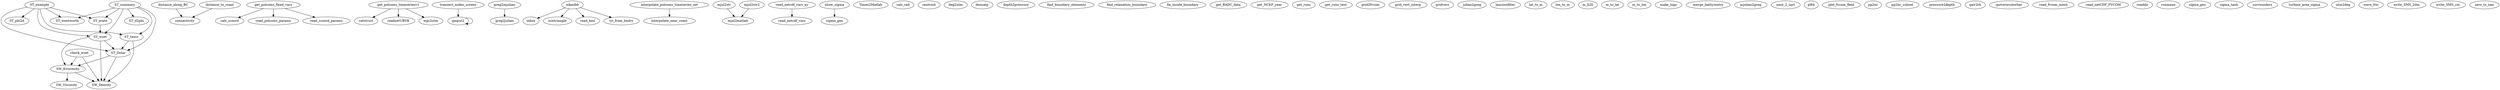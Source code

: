 /* Created by mdot for Matlab */
digraph m2html {
  ST_Dstar -> SW_Density;
  ST_Dstar -> SW_Kviscosity;
  ST_erate -> ST_wset;
  ST_example -> ST_Dstar;
  ST_example -> ST_erate;
  ST_example -> ST_phi2d;
  ST_example -> ST_taucr;
  ST_example -> ST_wentworth;
  ST_example -> ST_wset;
  ST_summary -> ST_Dstar;
  ST_summary -> ST_d2phi;
  ST_summary -> ST_erate;
  ST_summary -> ST_taucr;
  ST_summary -> ST_wentworth;
  ST_summary -> ST_wset;
  ST_taucr -> ST_Dstar;
  ST_taucr -> SW_Density;
  ST_wset -> ST_Dstar;
  ST_wset -> SW_Density;
  ST_wset -> SW_Kviscosity;
  SW_Kviscosity -> SW_Density;
  SW_Kviscosity -> SW_Viscosity;
  check_wset -> SW_Density;
  check_wset -> SW_Kviscosity;
  distance_along_BC -> connectivity;
  distance_to_coast -> connectivity;
  get_polcoms_fixed_vars -> calc_scoord;
  get_polcoms_fixed_vars -> read_polcoms_params;
  get_polcoms_fixed_vars -> read_scoord_params;
  get_polcoms_timeseriesv1 -> catstruct;
  get_polcoms_timeseriesv1 -> readzetUBVB;
  get_polcoms_timeseriesv1 -> wgs2utm;
  ginput2 -> ginput2;
  greg2mjulian -> greg2julian;
  inkmlbb -> inbox;
  inkmlbb -> isintriangle;
  inkmlbb -> read_kml;
  inkmlbb -> tri_from_bndry;
  interpolate_polcoms_timeseries_zet -> interpolate_near_coast;
  mjul2str -> mjul2matlab;
  mjul2str2 -> mjul2matlab;
  read_netcdf_vars_xy -> read_netcdf_vars;
  show_sigma -> sigma_gen;
  transect_nodes_screen -> ginput2;

  ST_Dstar [URL="ST_Dstar.html"];
  ST_d2phi [URL="ST_d2phi.html"];
  ST_erate [URL="ST_erate.html"];
  ST_example [URL="ST_example.html"];
  ST_phi2d [URL="ST_phi2d.html"];
  ST_summary [URL="ST_summary.html"];
  ST_taucr [URL="ST_taucr.html"];
  ST_wentworth [URL="ST_wentworth.html"];
  ST_wset [URL="ST_wset.html"];
  SW_Density [URL="SW_Density.html"];
  SW_Kviscosity [URL="SW_Kviscosity.html"];
  SW_Viscosity [URL="SW_Viscosity.html"];
  Times2Matlab [URL="Times2Matlab.html"];
  calc_rad [URL="calc_rad.html"];
  calc_scoord [URL="calc_scoord.html"];
  catstruct [URL="catstruct.html"];
  centroid [URL="centroid.html"];
  check_wset [URL="check_wset.html"];
  connectivity [URL="connectivity.html"];
  deg2utm [URL="deg2utm.html"];
  densatp [URL="densatp.html"];
  depth2pressure [URL="depth2pressure.html"];
  distance_along_BC [URL="distance_along_BC.html"];
  distance_to_coast [URL="distance_to_coast.html"];
  find_boundary_elements [URL="find_boundary_elements.html"];
  find_relaxation_boundary [URL="find_relaxation_boundary.html"];
  fix_inside_boundary [URL="fix_inside_boundary.html"];
  get_BADC_data [URL="get_BADC_data.html"];
  get_NCEP_year [URL="get_NCEP_year.html"];
  get_polcoms_fixed_vars [URL="get_polcoms_fixed_vars.html"];
  get_polcoms_timeseriesv1 [URL="get_polcoms_timeseriesv1.html"];
  get_runs [URL="get_runs.html"];
  get_runs_test [URL="get_runs_test.html"];
  ginput2 [URL="ginput2.html"];
  greg2julian [URL="greg2julian.html"];
  greg2mjulian [URL="greg2mjulian.html"];
  grid2fvcom [URL="grid2fvcom.html"];
  grid_vert_interp [URL="grid_vert_interp.html"];
  gridvecs [URL="gridvecs.html"];
  inbox [URL="inbox.html"];
  inkmlbb [URL="inkmlbb.html"];
  interpolate_near_coast [URL="interpolate_near_coast.html"];
  interpolate_polcoms_timeseries_zet [URL="interpolate_polcoms_timeseries_zet.html"];
  isintriangle [URL="isintriangle.html"];
  julian2greg [URL="julian2greg.html"];
  lanczosfilter [URL="lanczosfilter.html"];
  lat_to_m [URL="lat_to_m.html"];
  lon_to_m [URL="lon_to_m.html"];
  m_ll2ll [URL="m_ll2ll.html"];
  m_to_lat [URL="m_to_lat.html"];
  m_to_lon [URL="m_to_lon.html"];
  make_logo [URL="make_logo.html"];
  merge_bathymetry [URL="merge_bathymetry.html"];
  mjul2matlab [URL="mjul2matlab.html"];
  mjul2str [URL="mjul2str.html"];
  mjul2str2 [URL="mjul2str2.html"];
  mjulian2greg [URL="mjulian2greg.html"];
  naut_2_cart [URL="naut_2_cart.html"];
  pl64 [URL="pl64.html"];
  plot_fvcom_field [URL="plot_fvcom_field.html"];
  pp2nc [URL="pp2nc.html"];
  pp2nc_subset [URL="pp2nc_subset.html"];
  pressure2depth [URL="pressure2depth.html"];
  qair2rh [URL="qair2rh.html"];
  quiverwcolorbar [URL="quiverwcolorbar.html"];
  read_fvcom_mesh [URL="read_fvcom_mesh.html"];
  read_kml [URL="read_kml.html"];
  read_netCDF_FVCOM [URL="read_netCDF_FVCOM.html"];
  read_netcdf_vars [URL="read_netcdf_vars.html"];
  read_netcdf_vars_xy [URL="read_netcdf_vars_xy.html"];
  read_polcoms_params [URL="read_polcoms_params.html"];
  read_scoord_params [URL="read_scoord_params.html"];
  readdir [URL="readdir.html"];
  readzetUBVB [URL="readzetUBVB.html"];
  runmean [URL="runmean.html"];
  show_sigma [URL="show_sigma.html"];
  sigma_gen [URL="sigma_gen.html"];
  sigma_geo [URL="sigma_geo.html"];
  sigma_tanh [URL="sigma_tanh.html"];
  surrounders [URL="surrounders.html"];
  transect_nodes_screen [URL="transect_nodes_screen.html"];
  tri_from_bndry [URL="tri_from_bndry.html"];
  turbine_area_sigma [URL="turbine_area_sigma.html"];
  utm2deg [URL="utm2deg.html"];
  wave_fric [URL="wave_fric.html"];
  wgs2utm [URL="wgs2utm.html"];
  write_SMS_2dm [URL="write_SMS_2dm.html"];
  write_SMS_cst [URL="write_SMS_cst.html"];
  zero_to_nan [URL="zero_to_nan.html"];
}
